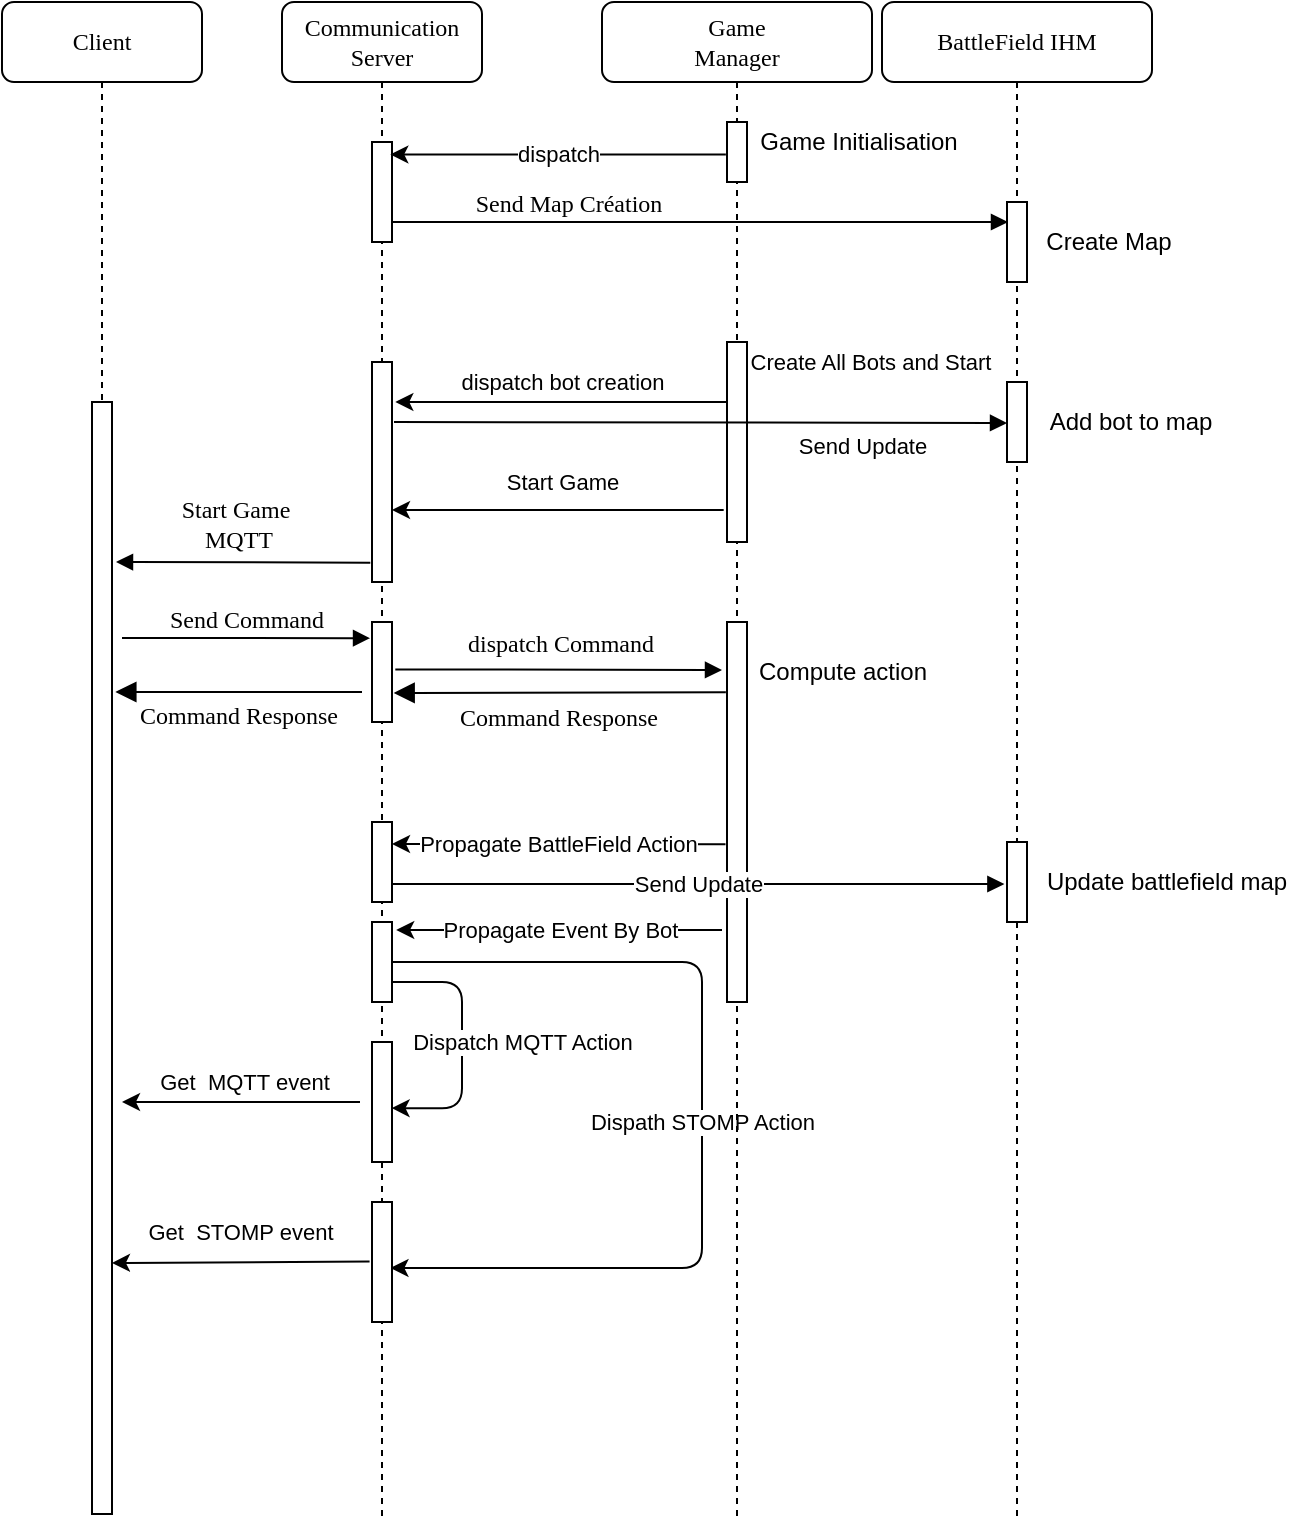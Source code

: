 <mxfile>
    <diagram name="Page-1" id="13e1069c-82ec-6db2-03f1-153e76fe0fe0">
        <mxGraphModel dx="615" dy="383" grid="1" gridSize="10" guides="1" tooltips="1" connect="1" arrows="1" fold="1" page="1" pageScale="1" pageWidth="1100" pageHeight="850" background="none" math="0" shadow="0">
            <root>
                <mxCell id="0"/>
                <mxCell id="1" parent="0"/>
                <mxCell id="7baba1c4bc27f4b0-2" value="Communication&lt;br&gt;Server" style="shape=umlLifeline;perimeter=lifelinePerimeter;whiteSpace=wrap;html=1;container=1;collapsible=0;recursiveResize=0;outlineConnect=0;rounded=1;shadow=0;comic=0;labelBackgroundColor=none;strokeWidth=1;fontFamily=Verdana;fontSize=12;align=center;" parent="1" vertex="1">
                    <mxGeometry x="240" y="80" width="100" height="760" as="geometry"/>
                </mxCell>
                <mxCell id="7baba1c4bc27f4b0-10" value="" style="html=1;points=[];perimeter=orthogonalPerimeter;rounded=0;shadow=0;comic=0;labelBackgroundColor=none;strokeWidth=1;fontFamily=Verdana;fontSize=12;align=center;" parent="7baba1c4bc27f4b0-2" vertex="1">
                    <mxGeometry x="45" y="180" width="10" height="110" as="geometry"/>
                </mxCell>
                <mxCell id="10" value="" style="html=1;points=[];perimeter=orthogonalPerimeter;rounded=0;shadow=0;comic=0;labelBackgroundColor=none;strokeWidth=1;fontFamily=Verdana;fontSize=12;align=center;" vertex="1" parent="7baba1c4bc27f4b0-2">
                    <mxGeometry x="45" y="310" width="10" height="50" as="geometry"/>
                </mxCell>
                <mxCell id="44" value="Dispatch MQTT Action" style="edgeStyle=orthogonalEdgeStyle;rounded=1;html=1;entryX=0.98;entryY=0.551;entryDx=0;entryDy=0;entryPerimeter=0;endArrow=classic;endFill=1;" edge="1" parent="7baba1c4bc27f4b0-2" source="23" target="40">
                    <mxGeometry x="-0.025" y="30" relative="1" as="geometry">
                        <Array as="points">
                            <mxPoint x="90" y="490"/>
                            <mxPoint x="90" y="553"/>
                        </Array>
                        <mxPoint as="offset"/>
                    </mxGeometry>
                </mxCell>
                <mxCell id="45" value="Dispath STOMP Action" style="edgeStyle=orthogonalEdgeStyle;rounded=1;html=1;entryX=0.922;entryY=0.55;entryDx=0;entryDy=0;entryPerimeter=0;endArrow=classic;endFill=1;" edge="1" parent="7baba1c4bc27f4b0-2" source="23" target="41">
                    <mxGeometry x="0.013" relative="1" as="geometry">
                        <Array as="points">
                            <mxPoint x="210" y="480"/>
                            <mxPoint x="210" y="633"/>
                        </Array>
                        <mxPoint as="offset"/>
                    </mxGeometry>
                </mxCell>
                <mxCell id="23" value="" style="html=1;points=[];perimeter=orthogonalPerimeter;rounded=0;shadow=0;comic=0;labelBackgroundColor=none;strokeWidth=1;fontFamily=Verdana;fontSize=12;align=center;" vertex="1" parent="7baba1c4bc27f4b0-2">
                    <mxGeometry x="45" y="460" width="10" height="40" as="geometry"/>
                </mxCell>
                <mxCell id="28" value="" style="html=1;points=[];perimeter=orthogonalPerimeter;rounded=0;shadow=0;comic=0;labelBackgroundColor=none;strokeWidth=1;fontFamily=Verdana;fontSize=12;align=center;" vertex="1" parent="7baba1c4bc27f4b0-2">
                    <mxGeometry x="45" y="70" width="10" height="50" as="geometry"/>
                </mxCell>
                <mxCell id="40" value="" style="html=1;points=[];perimeter=orthogonalPerimeter;rounded=0;shadow=0;comic=0;labelBackgroundColor=none;strokeWidth=1;fontFamily=Verdana;fontSize=12;align=center;" vertex="1" parent="7baba1c4bc27f4b0-2">
                    <mxGeometry x="45" y="520" width="10" height="60" as="geometry"/>
                </mxCell>
                <mxCell id="41" value="" style="html=1;points=[];perimeter=orthogonalPerimeter;rounded=0;shadow=0;comic=0;labelBackgroundColor=none;strokeWidth=1;fontFamily=Verdana;fontSize=12;align=center;" vertex="1" parent="7baba1c4bc27f4b0-2">
                    <mxGeometry x="45" y="600" width="10" height="60" as="geometry"/>
                </mxCell>
                <mxCell id="7baba1c4bc27f4b0-17" value="Send Map Création" style="html=1;verticalAlign=bottom;endArrow=block;labelBackgroundColor=none;fontFamily=Verdana;fontSize=12;edgeStyle=elbowEdgeStyle;elbow=vertical;" parent="7baba1c4bc27f4b0-2" edge="1">
                    <mxGeometry x="-0.431" relative="1" as="geometry">
                        <mxPoint x="55" y="110" as="sourcePoint"/>
                        <Array as="points">
                            <mxPoint x="55" y="110"/>
                            <mxPoint x="260" y="78"/>
                            <mxPoint x="210" y="297"/>
                        </Array>
                        <mxPoint x="363" y="110" as="targetPoint"/>
                        <mxPoint as="offset"/>
                    </mxGeometry>
                </mxCell>
                <mxCell id="51" value="" style="html=1;points=[];perimeter=orthogonalPerimeter;rounded=0;shadow=0;comic=0;labelBackgroundColor=none;strokeWidth=1;fontFamily=Verdana;fontSize=12;align=center;" vertex="1" parent="7baba1c4bc27f4b0-2">
                    <mxGeometry x="45" y="410" width="10" height="40" as="geometry"/>
                </mxCell>
                <mxCell id="7baba1c4bc27f4b0-3" value="Game&lt;br&gt;Manager" style="shape=umlLifeline;perimeter=lifelinePerimeter;whiteSpace=wrap;html=1;container=1;collapsible=0;recursiveResize=0;outlineConnect=0;rounded=1;shadow=0;comic=0;labelBackgroundColor=none;strokeWidth=1;fontFamily=Verdana;fontSize=12;align=center;" parent="1" vertex="1">
                    <mxGeometry x="400" y="80" width="135" height="760" as="geometry"/>
                </mxCell>
                <mxCell id="7baba1c4bc27f4b0-13" value="" style="html=1;points=[];perimeter=orthogonalPerimeter;rounded=0;shadow=0;comic=0;labelBackgroundColor=none;strokeWidth=1;fontFamily=Verdana;fontSize=12;align=center;" parent="7baba1c4bc27f4b0-3" vertex="1">
                    <mxGeometry x="62.5" y="60" width="10" height="30" as="geometry"/>
                </mxCell>
                <mxCell id="7" value="" style="html=1;points=[];perimeter=orthogonalPerimeter;rounded=0;shadow=0;comic=0;labelBackgroundColor=none;strokeWidth=1;fontFamily=Verdana;fontSize=12;align=center;" vertex="1" parent="7baba1c4bc27f4b0-3">
                    <mxGeometry x="62.5" y="170" width="10" height="100" as="geometry"/>
                </mxCell>
                <mxCell id="14" value="" style="html=1;points=[];perimeter=orthogonalPerimeter;rounded=0;shadow=0;comic=0;labelBackgroundColor=none;strokeWidth=1;fontFamily=Verdana;fontSize=12;align=center;" vertex="1" parent="7baba1c4bc27f4b0-3">
                    <mxGeometry x="62.5" y="310" width="10" height="190" as="geometry"/>
                </mxCell>
                <mxCell id="35" value="dispatch bot creation" style="edgeStyle=none;html=1;exitX=-0.166;exitY=0.84;exitDx=0;exitDy=0;exitPerimeter=0;" edge="1" parent="7baba1c4bc27f4b0-3">
                    <mxGeometry x="-0.005" y="-10" relative="1" as="geometry">
                        <mxPoint x="62.5" y="200" as="sourcePoint"/>
                        <mxPoint x="-103.34" y="200" as="targetPoint"/>
                        <mxPoint as="offset"/>
                    </mxGeometry>
                </mxCell>
                <mxCell id="7baba1c4bc27f4b0-4" value="BattleField IHM" style="shape=umlLifeline;perimeter=lifelinePerimeter;whiteSpace=wrap;html=1;container=1;collapsible=0;recursiveResize=0;outlineConnect=0;rounded=1;shadow=0;comic=0;labelBackgroundColor=none;strokeWidth=1;fontFamily=Verdana;fontSize=12;align=center;" parent="1" vertex="1">
                    <mxGeometry x="540" y="80" width="135" height="760" as="geometry"/>
                </mxCell>
                <mxCell id="7baba1c4bc27f4b0-16" value="" style="html=1;points=[];perimeter=orthogonalPerimeter;rounded=0;shadow=0;comic=0;labelBackgroundColor=none;strokeWidth=1;fontFamily=Verdana;fontSize=12;align=center;" parent="7baba1c4bc27f4b0-4" vertex="1">
                    <mxGeometry x="62.5" y="100" width="10" height="40" as="geometry"/>
                </mxCell>
                <mxCell id="5" value="Create Map" style="text;html=1;align=center;verticalAlign=middle;resizable=0;points=[];autosize=1;strokeColor=none;fillColor=none;" vertex="1" parent="7baba1c4bc27f4b0-4">
                    <mxGeometry x="72.5" y="110" width="80" height="20" as="geometry"/>
                </mxCell>
                <mxCell id="30" value="" style="html=1;points=[];perimeter=orthogonalPerimeter;rounded=0;shadow=0;comic=0;labelBackgroundColor=none;strokeWidth=1;fontFamily=Verdana;fontSize=12;align=center;" vertex="1" parent="7baba1c4bc27f4b0-4">
                    <mxGeometry x="62.5" y="190" width="10" height="40" as="geometry"/>
                </mxCell>
                <mxCell id="37" value="" style="html=1;points=[];perimeter=orthogonalPerimeter;rounded=0;shadow=0;comic=0;labelBackgroundColor=none;strokeWidth=1;fontFamily=Verdana;fontSize=12;align=center;" vertex="1" parent="7baba1c4bc27f4b0-4">
                    <mxGeometry x="62.5" y="420" width="10" height="40" as="geometry"/>
                </mxCell>
                <mxCell id="7baba1c4bc27f4b0-8" value="Client" style="shape=umlLifeline;perimeter=lifelinePerimeter;whiteSpace=wrap;html=1;container=1;collapsible=0;recursiveResize=0;outlineConnect=0;rounded=1;shadow=0;comic=0;labelBackgroundColor=none;strokeWidth=1;fontFamily=Verdana;fontSize=12;align=center;" parent="1" vertex="1">
                    <mxGeometry x="100" y="80" width="100" height="756" as="geometry"/>
                </mxCell>
                <mxCell id="7baba1c4bc27f4b0-9" value="" style="html=1;points=[];perimeter=orthogonalPerimeter;rounded=0;shadow=0;comic=0;labelBackgroundColor=none;strokeWidth=1;fontFamily=Verdana;fontSize=12;align=center;" parent="7baba1c4bc27f4b0-8" vertex="1">
                    <mxGeometry x="45" y="200" width="10" height="556" as="geometry"/>
                </mxCell>
                <mxCell id="7baba1c4bc27f4b0-11" value="Start Game&amp;nbsp;&lt;br&gt;MQTT" style="html=1;verticalAlign=bottom;endArrow=block;labelBackgroundColor=none;fontFamily=Verdana;fontSize=12;edgeStyle=elbowEdgeStyle;elbow=vertical;exitX=-0.083;exitY=0.912;exitDx=0;exitDy=0;exitPerimeter=0;" parent="1" source="7baba1c4bc27f4b0-10" edge="1">
                    <mxGeometry x="0.032" y="-2" relative="1" as="geometry">
                        <mxPoint x="284" y="300" as="sourcePoint"/>
                        <mxPoint x="157" y="360" as="targetPoint"/>
                        <Array as="points">
                            <mxPoint x="220" y="360"/>
                        </Array>
                        <mxPoint as="offset"/>
                    </mxGeometry>
                </mxCell>
                <mxCell id="4" value="Start Game" style="edgeStyle=none;html=1;exitX=-0.166;exitY=0.84;exitDx=0;exitDy=0;exitPerimeter=0;" edge="1" parent="1" source="7" target="7baba1c4bc27f4b0-10">
                    <mxGeometry x="-0.025" y="-14" relative="1" as="geometry">
                        <mxPoint x="370" y="496" as="sourcePoint"/>
                        <mxPoint as="offset"/>
                    </mxGeometry>
                </mxCell>
                <mxCell id="11" value="Send Command" style="html=1;verticalAlign=bottom;endArrow=block;labelBackgroundColor=none;fontFamily=Verdana;fontSize=12;entryX=-0.098;entryY=0.162;entryDx=0;entryDy=0;entryPerimeter=0;" edge="1" parent="1" target="10">
                    <mxGeometry relative="1" as="geometry">
                        <mxPoint x="160" y="398" as="sourcePoint"/>
                        <mxPoint x="280" y="496" as="targetPoint"/>
                        <mxPoint as="offset"/>
                    </mxGeometry>
                </mxCell>
                <mxCell id="13" value="Command Response" style="html=1;verticalAlign=bottom;endArrow=block;endSize=8;labelBackgroundColor=none;fontFamily=Verdana;fontSize=12;edgeStyle=elbowEdgeStyle;elbow=vertical;entryX=1.167;entryY=0.261;entryDx=0;entryDy=0;entryPerimeter=0;" edge="1" parent="1" target="7baba1c4bc27f4b0-9">
                    <mxGeometry x="0.008" y="21" relative="1" as="geometry">
                        <mxPoint x="150" y="606" as="targetPoint"/>
                        <Array as="points">
                            <mxPoint x="220" y="425"/>
                        </Array>
                        <mxPoint x="280" y="425" as="sourcePoint"/>
                        <mxPoint as="offset"/>
                    </mxGeometry>
                </mxCell>
                <mxCell id="15" value="dispatch Command" style="html=1;verticalAlign=bottom;endArrow=block;labelBackgroundColor=none;fontFamily=Verdana;fontSize=12;exitX=1.167;exitY=0.474;exitDx=0;exitDy=0;exitPerimeter=0;" edge="1" parent="1" source="10">
                    <mxGeometry x="0.005" y="4" relative="1" as="geometry">
                        <mxPoint x="300" y="506" as="sourcePoint"/>
                        <mxPoint x="460" y="414" as="targetPoint"/>
                        <mxPoint as="offset"/>
                    </mxGeometry>
                </mxCell>
                <mxCell id="20" value="Compute action" style="text;html=1;align=center;verticalAlign=middle;resizable=0;points=[];autosize=1;strokeColor=none;fillColor=none;" vertex="1" parent="1">
                    <mxGeometry x="470" y="405" width="100" height="20" as="geometry"/>
                </mxCell>
                <mxCell id="24" value="Propagate BattleField Action" style="edgeStyle=none;rounded=0;html=1;endArrow=classic;endFill=1;exitX=-0.075;exitY=0.585;exitDx=0;exitDy=0;exitPerimeter=0;" edge="1" parent="1" source="14">
                    <mxGeometry relative="1" as="geometry">
                        <mxPoint x="462.5" y="501" as="sourcePoint"/>
                        <mxPoint x="295" y="501" as="targetPoint"/>
                    </mxGeometry>
                </mxCell>
                <mxCell id="27" value="Game Initialisation" style="text;html=1;align=center;verticalAlign=middle;resizable=0;points=[];autosize=1;strokeColor=none;fillColor=none;" vertex="1" parent="1">
                    <mxGeometry x="473" y="140" width="110" height="20" as="geometry"/>
                </mxCell>
                <mxCell id="29" value="dispatch" style="edgeStyle=none;rounded=0;html=1;endArrow=classic;endFill=1;entryX=0.917;entryY=0.124;entryDx=0;entryDy=0;entryPerimeter=0;exitX=-0.057;exitY=0.542;exitDx=0;exitDy=0;exitPerimeter=0;" edge="1" parent="1" source="7baba1c4bc27f4b0-13" target="28">
                    <mxGeometry relative="1" as="geometry">
                        <mxPoint x="300" y="155" as="targetPoint"/>
                    </mxGeometry>
                </mxCell>
                <mxCell id="34" value="Send Update" style="html=1;verticalAlign=bottom;endArrow=block;labelBackgroundColor=none;fontFamily=Helvetica;fontSize=11;edgeStyle=elbowEdgeStyle;elbow=vertical;entryX=0.001;entryY=0.529;entryDx=0;entryDy=0;entryPerimeter=0;endFill=1;" edge="1" parent="1" target="30">
                    <mxGeometry x="0.524" y="-20" relative="1" as="geometry">
                        <mxPoint x="296" y="290" as="sourcePoint"/>
                        <Array as="points"/>
                        <mxPoint x="590" y="290" as="targetPoint"/>
                        <mxPoint as="offset"/>
                    </mxGeometry>
                </mxCell>
                <mxCell id="36" value="Add bot to map" style="text;html=1;align=center;verticalAlign=middle;resizable=0;points=[];autosize=1;strokeColor=none;fillColor=none;" vertex="1" parent="1">
                    <mxGeometry x="614" y="280" width="100" height="20" as="geometry"/>
                </mxCell>
                <mxCell id="38" value="Send Update" style="edgeStyle=none;rounded=0;html=1;entryX=-0.13;entryY=0.5;entryDx=0;entryDy=0;entryPerimeter=0;endArrow=block;endFill=1;" edge="1" parent="1">
                    <mxGeometry relative="1" as="geometry">
                        <mxPoint x="295" y="521" as="sourcePoint"/>
                        <mxPoint x="601.2" y="521" as="targetPoint"/>
                    </mxGeometry>
                </mxCell>
                <mxCell id="39" value="Propagate Event By Bot" style="edgeStyle=none;rounded=0;html=1;endArrow=classic;endFill=1;entryX=1.21;entryY=0.766;entryDx=0;entryDy=0;entryPerimeter=0;" edge="1" parent="1">
                    <mxGeometry relative="1" as="geometry">
                        <mxPoint x="460" y="544" as="sourcePoint"/>
                        <mxPoint x="297.1" y="543.94" as="targetPoint"/>
                        <Array as="points"/>
                    </mxGeometry>
                </mxCell>
                <mxCell id="46" value="Get&amp;nbsp; MQTT event" style="endArrow=classic;html=1;" edge="1" parent="1">
                    <mxGeometry x="-0.017" y="-10" width="50" height="50" relative="1" as="geometry">
                        <mxPoint x="279" y="630" as="sourcePoint"/>
                        <mxPoint x="160" y="630" as="targetPoint"/>
                        <Array as="points">
                            <mxPoint x="239" y="630"/>
                        </Array>
                        <mxPoint as="offset"/>
                    </mxGeometry>
                </mxCell>
                <mxCell id="47" value="Get&amp;nbsp; STOMP event" style="endArrow=classic;html=1;exitX=-0.121;exitY=0.496;exitDx=0;exitDy=0;exitPerimeter=0;" edge="1" parent="1" source="41">
                    <mxGeometry x="0.013" y="-15" width="50" height="50" relative="1" as="geometry">
                        <mxPoint x="260" y="710" as="sourcePoint"/>
                        <mxPoint x="155" y="710.48" as="targetPoint"/>
                        <Array as="points"/>
                        <mxPoint as="offset"/>
                    </mxGeometry>
                </mxCell>
                <mxCell id="48" value="Command Response" style="html=1;verticalAlign=bottom;endArrow=block;endSize=8;labelBackgroundColor=none;fontFamily=Verdana;fontSize=12;edgeStyle=elbowEdgeStyle;elbow=vertical;entryX=1.084;entryY=0.707;entryDx=0;entryDy=0;entryPerimeter=0;exitX=-0.057;exitY=0.185;exitDx=0;exitDy=0;exitPerimeter=0;" edge="1" parent="1" source="14" target="10">
                    <mxGeometry x="0.008" y="21" relative="1" as="geometry">
                        <mxPoint x="300" y="426" as="targetPoint"/>
                        <Array as="points">
                            <mxPoint x="353.33" y="425.5"/>
                        </Array>
                        <mxPoint x="450" y="425" as="sourcePoint"/>
                        <mxPoint as="offset"/>
                    </mxGeometry>
                </mxCell>
                <mxCell id="49" value="Update battlefield map" style="text;html=1;align=center;verticalAlign=middle;resizable=0;points=[];autosize=1;strokeColor=none;fillColor=none;" vertex="1" parent="1">
                    <mxGeometry x="612" y="510" width="140" height="20" as="geometry"/>
                </mxCell>
                <mxCell id="53" value="Create All Bots and Start" style="text;html=1;align=center;verticalAlign=middle;resizable=0;points=[];autosize=1;strokeColor=none;fillColor=none;fontSize=11;fontFamily=Helvetica;" vertex="1" parent="1">
                    <mxGeometry x="464" y="250" width="140" height="20" as="geometry"/>
                </mxCell>
            </root>
        </mxGraphModel>
    </diagram>
</mxfile>